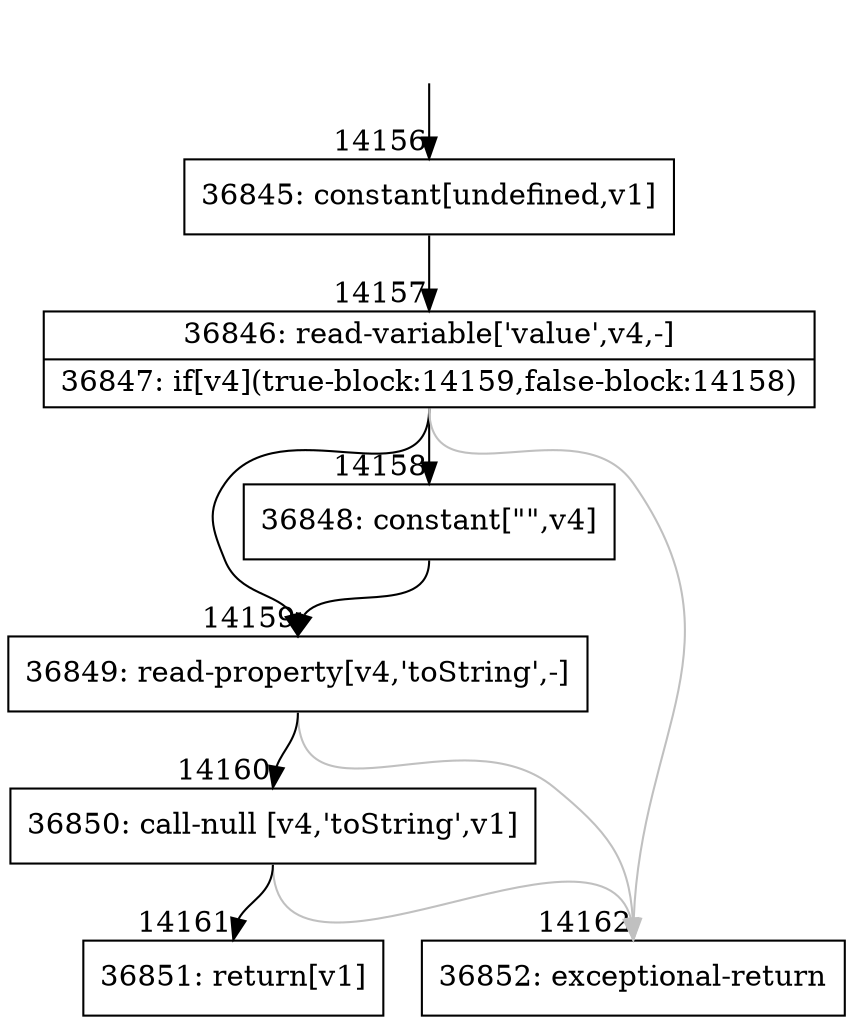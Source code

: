 digraph {
rankdir="TD"
BB_entry1117[shape=none,label=""];
BB_entry1117 -> BB14156 [tailport=s, headport=n, headlabel="    14156"]
BB14156 [shape=record label="{36845: constant[undefined,v1]}" ] 
BB14156 -> BB14157 [tailport=s, headport=n, headlabel="      14157"]
BB14157 [shape=record label="{36846: read-variable['value',v4,-]|36847: if[v4](true-block:14159,false-block:14158)}" ] 
BB14157 -> BB14159 [tailport=s, headport=n, headlabel="      14159"]
BB14157 -> BB14158 [tailport=s, headport=n, headlabel="      14158"]
BB14157 -> BB14162 [tailport=s, headport=n, color=gray, headlabel="      14162"]
BB14158 [shape=record label="{36848: constant[\"\",v4]}" ] 
BB14158 -> BB14159 [tailport=s, headport=n]
BB14159 [shape=record label="{36849: read-property[v4,'toString',-]}" ] 
BB14159 -> BB14160 [tailport=s, headport=n, headlabel="      14160"]
BB14159 -> BB14162 [tailport=s, headport=n, color=gray]
BB14160 [shape=record label="{36850: call-null [v4,'toString',v1]}" ] 
BB14160 -> BB14161 [tailport=s, headport=n, headlabel="      14161"]
BB14160 -> BB14162 [tailport=s, headport=n, color=gray]
BB14161 [shape=record label="{36851: return[v1]}" ] 
BB14162 [shape=record label="{36852: exceptional-return}" ] 
//#$~ 22283
}
